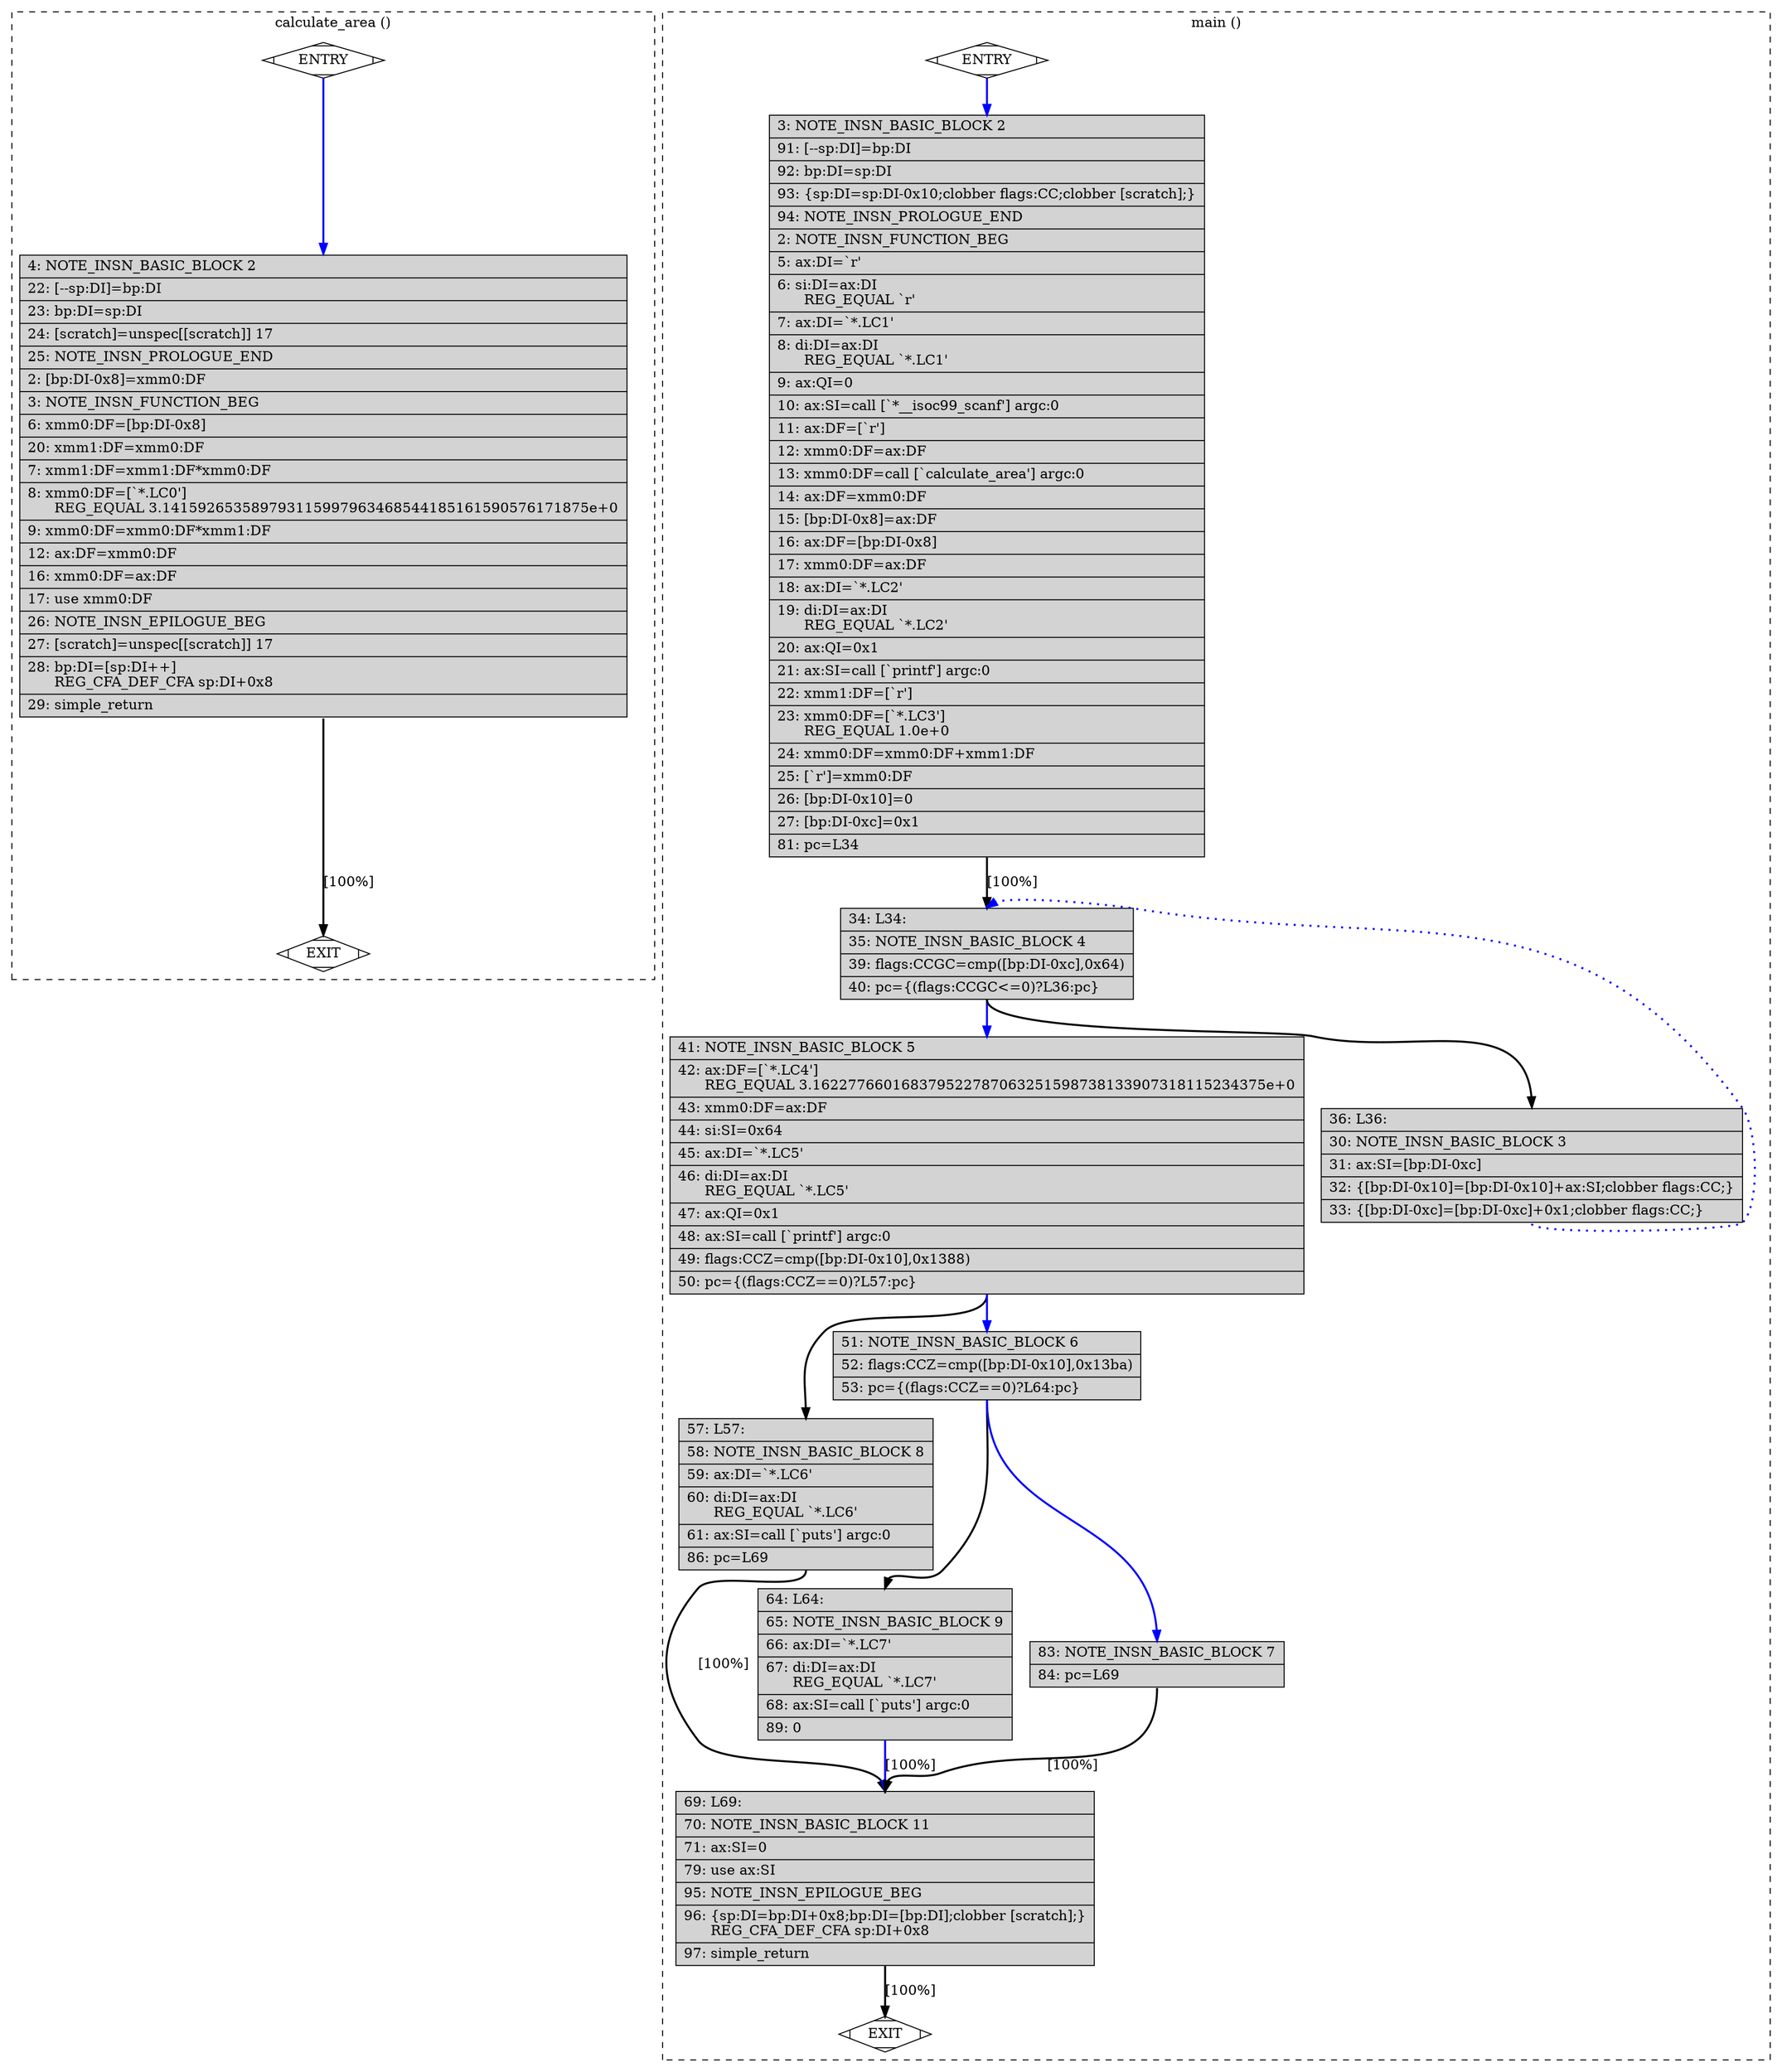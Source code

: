 digraph "a-test.c.302r.pro_and_epilogue" {
overlap=false;
subgraph "cluster_calculate_area" {
	style="dashed";
	color="black";
	label="calculate_area ()";
	fn_0_basic_block_0 [shape=Mdiamond,style=filled,fillcolor=white,label="ENTRY"];

	fn_0_basic_block_2 [shape=record,style=filled,fillcolor=lightgrey,label="{\ \ \ \ 4:\ NOTE_INSN_BASIC_BLOCK\ 2\l\
|\ \ \ 22:\ [--sp:DI]=bp:DI\l\
|\ \ \ 23:\ bp:DI=sp:DI\l\
|\ \ \ 24:\ [scratch]=unspec[[scratch]]\ 17\l\
|\ \ \ 25:\ NOTE_INSN_PROLOGUE_END\l\
|\ \ \ \ 2:\ [bp:DI-0x8]=xmm0:DF\l\
|\ \ \ \ 3:\ NOTE_INSN_FUNCTION_BEG\l\
|\ \ \ \ 6:\ xmm0:DF=[bp:DI-0x8]\l\
|\ \ \ 20:\ xmm1:DF=xmm0:DF\l\
|\ \ \ \ 7:\ xmm1:DF=xmm1:DF*xmm0:DF\l\
|\ \ \ \ 8:\ xmm0:DF=[`*.LC0']\l\
\ \ \ \ \ \ REG_EQUAL\ 3.141592653589793115997963468544185161590576171875e+0\l\
|\ \ \ \ 9:\ xmm0:DF=xmm0:DF*xmm1:DF\l\
|\ \ \ 12:\ ax:DF=xmm0:DF\l\
|\ \ \ 16:\ xmm0:DF=ax:DF\l\
|\ \ \ 17:\ use\ xmm0:DF\l\
|\ \ \ 26:\ NOTE_INSN_EPILOGUE_BEG\l\
|\ \ \ 27:\ [scratch]=unspec[[scratch]]\ 17\l\
|\ \ \ 28:\ bp:DI=[sp:DI++]\l\
\ \ \ \ \ \ REG_CFA_DEF_CFA\ sp:DI+0x8\l\
|\ \ \ 29:\ simple_return\l\
}"];

	fn_0_basic_block_1 [shape=Mdiamond,style=filled,fillcolor=white,label="EXIT"];

	fn_0_basic_block_0:s -> fn_0_basic_block_2:n [style="solid,bold",color=blue,weight=100,constraint=true];
	fn_0_basic_block_2:s -> fn_0_basic_block_1:n [style="solid,bold",color=black,weight=10,constraint=true,label="[100%]"];
	fn_0_basic_block_0:s -> fn_0_basic_block_1:n [style="invis",constraint=true];
}
subgraph "cluster_main" {
	style="dashed";
	color="black";
	label="main ()";
	fn_1_basic_block_0 [shape=Mdiamond,style=filled,fillcolor=white,label="ENTRY"];

	fn_1_basic_block_2 [shape=record,style=filled,fillcolor=lightgrey,label="{\ \ \ \ 3:\ NOTE_INSN_BASIC_BLOCK\ 2\l\
|\ \ \ 91:\ [--sp:DI]=bp:DI\l\
|\ \ \ 92:\ bp:DI=sp:DI\l\
|\ \ \ 93:\ \{sp:DI=sp:DI-0x10;clobber\ flags:CC;clobber\ [scratch];\}\l\
|\ \ \ 94:\ NOTE_INSN_PROLOGUE_END\l\
|\ \ \ \ 2:\ NOTE_INSN_FUNCTION_BEG\l\
|\ \ \ \ 5:\ ax:DI=`r'\l\
|\ \ \ \ 6:\ si:DI=ax:DI\l\
\ \ \ \ \ \ REG_EQUAL\ `r'\l\
|\ \ \ \ 7:\ ax:DI=`*.LC1'\l\
|\ \ \ \ 8:\ di:DI=ax:DI\l\
\ \ \ \ \ \ REG_EQUAL\ `*.LC1'\l\
|\ \ \ \ 9:\ ax:QI=0\l\
|\ \ \ 10:\ ax:SI=call\ [`*__isoc99_scanf']\ argc:0\l\
|\ \ \ 11:\ ax:DF=[`r']\l\
|\ \ \ 12:\ xmm0:DF=ax:DF\l\
|\ \ \ 13:\ xmm0:DF=call\ [`calculate_area']\ argc:0\l\
|\ \ \ 14:\ ax:DF=xmm0:DF\l\
|\ \ \ 15:\ [bp:DI-0x8]=ax:DF\l\
|\ \ \ 16:\ ax:DF=[bp:DI-0x8]\l\
|\ \ \ 17:\ xmm0:DF=ax:DF\l\
|\ \ \ 18:\ ax:DI=`*.LC2'\l\
|\ \ \ 19:\ di:DI=ax:DI\l\
\ \ \ \ \ \ REG_EQUAL\ `*.LC2'\l\
|\ \ \ 20:\ ax:QI=0x1\l\
|\ \ \ 21:\ ax:SI=call\ [`printf']\ argc:0\l\
|\ \ \ 22:\ xmm1:DF=[`r']\l\
|\ \ \ 23:\ xmm0:DF=[`*.LC3']\l\
\ \ \ \ \ \ REG_EQUAL\ 1.0e+0\l\
|\ \ \ 24:\ xmm0:DF=xmm0:DF+xmm1:DF\l\
|\ \ \ 25:\ [`r']=xmm0:DF\l\
|\ \ \ 26:\ [bp:DI-0x10]=0\l\
|\ \ \ 27:\ [bp:DI-0xc]=0x1\l\
|\ \ \ 81:\ pc=L34\l\
}"];

	fn_1_basic_block_4 [shape=record,style=filled,fillcolor=lightgrey,label="{\ \ \ 34:\ L34:\l\
|\ \ \ 35:\ NOTE_INSN_BASIC_BLOCK\ 4\l\
|\ \ \ 39:\ flags:CCGC=cmp([bp:DI-0xc],0x64)\l\
|\ \ \ 40:\ pc=\{(flags:CCGC\<=0)?L36:pc\}\l\
}"];

	fn_1_basic_block_5 [shape=record,style=filled,fillcolor=lightgrey,label="{\ \ \ 41:\ NOTE_INSN_BASIC_BLOCK\ 5\l\
|\ \ \ 42:\ ax:DF=[`*.LC4']\l\
\ \ \ \ \ \ REG_EQUAL\ 3.162277660168379522787063251598738133907318115234375e+0\l\
|\ \ \ 43:\ xmm0:DF=ax:DF\l\
|\ \ \ 44:\ si:SI=0x64\l\
|\ \ \ 45:\ ax:DI=`*.LC5'\l\
|\ \ \ 46:\ di:DI=ax:DI\l\
\ \ \ \ \ \ REG_EQUAL\ `*.LC5'\l\
|\ \ \ 47:\ ax:QI=0x1\l\
|\ \ \ 48:\ ax:SI=call\ [`printf']\ argc:0\l\
|\ \ \ 49:\ flags:CCZ=cmp([bp:DI-0x10],0x1388)\l\
|\ \ \ 50:\ pc=\{(flags:CCZ==0)?L57:pc\}\l\
}"];

	fn_1_basic_block_8 [shape=record,style=filled,fillcolor=lightgrey,label="{\ \ \ 57:\ L57:\l\
|\ \ \ 58:\ NOTE_INSN_BASIC_BLOCK\ 8\l\
|\ \ \ 59:\ ax:DI=`*.LC6'\l\
|\ \ \ 60:\ di:DI=ax:DI\l\
\ \ \ \ \ \ REG_EQUAL\ `*.LC6'\l\
|\ \ \ 61:\ ax:SI=call\ [`puts']\ argc:0\l\
|\ \ \ 86:\ pc=L69\l\
}"];

	fn_1_basic_block_6 [shape=record,style=filled,fillcolor=lightgrey,label="{\ \ \ 51:\ NOTE_INSN_BASIC_BLOCK\ 6\l\
|\ \ \ 52:\ flags:CCZ=cmp([bp:DI-0x10],0x13ba)\l\
|\ \ \ 53:\ pc=\{(flags:CCZ==0)?L64:pc\}\l\
}"];

	fn_1_basic_block_9 [shape=record,style=filled,fillcolor=lightgrey,label="{\ \ \ 64:\ L64:\l\
|\ \ \ 65:\ NOTE_INSN_BASIC_BLOCK\ 9\l\
|\ \ \ 66:\ ax:DI=`*.LC7'\l\
|\ \ \ 67:\ di:DI=ax:DI\l\
\ \ \ \ \ \ REG_EQUAL\ `*.LC7'\l\
|\ \ \ 68:\ ax:SI=call\ [`puts']\ argc:0\l\
|\ \ \ 89:\ 0\l\
}"];

	fn_1_basic_block_7 [shape=record,style=filled,fillcolor=lightgrey,label="{\ \ \ 83:\ NOTE_INSN_BASIC_BLOCK\ 7\l\
|\ \ \ 84:\ pc=L69\l\
}"];

	fn_1_basic_block_11 [shape=record,style=filled,fillcolor=lightgrey,label="{\ \ \ 69:\ L69:\l\
|\ \ \ 70:\ NOTE_INSN_BASIC_BLOCK\ 11\l\
|\ \ \ 71:\ ax:SI=0\l\
|\ \ \ 79:\ use\ ax:SI\l\
|\ \ \ 95:\ NOTE_INSN_EPILOGUE_BEG\l\
|\ \ \ 96:\ \{sp:DI=bp:DI+0x8;bp:DI=[bp:DI];clobber\ [scratch];\}\l\
\ \ \ \ \ \ REG_CFA_DEF_CFA\ sp:DI+0x8\l\
|\ \ \ 97:\ simple_return\l\
}"];

	fn_1_basic_block_3 [shape=record,style=filled,fillcolor=lightgrey,label="{\ \ \ 36:\ L36:\l\
|\ \ \ 30:\ NOTE_INSN_BASIC_BLOCK\ 3\l\
|\ \ \ 31:\ ax:SI=[bp:DI-0xc]\l\
|\ \ \ 32:\ \{[bp:DI-0x10]=[bp:DI-0x10]+ax:SI;clobber\ flags:CC;\}\l\
|\ \ \ 33:\ \{[bp:DI-0xc]=[bp:DI-0xc]+0x1;clobber\ flags:CC;\}\l\
}"];

	fn_1_basic_block_1 [shape=Mdiamond,style=filled,fillcolor=white,label="EXIT"];

	fn_1_basic_block_0:s -> fn_1_basic_block_2:n [style="solid,bold",color=blue,weight=100,constraint=true];
	fn_1_basic_block_2:s -> fn_1_basic_block_4:n [style="solid,bold",color=black,weight=10,constraint=true,label="[100%]"];
	fn_1_basic_block_3:s -> fn_1_basic_block_4:n [style="dotted,bold",color=blue,weight=10,constraint=false];
	fn_1_basic_block_4:s -> fn_1_basic_block_3:n [style="solid,bold",color=black,weight=10,constraint=true];
	fn_1_basic_block_4:s -> fn_1_basic_block_5:n [style="solid,bold",color=blue,weight=100,constraint=true];
	fn_1_basic_block_5:s -> fn_1_basic_block_6:n [style="solid,bold",color=blue,weight=100,constraint=true];
	fn_1_basic_block_5:s -> fn_1_basic_block_8:n [style="solid,bold",color=black,weight=10,constraint=true];
	fn_1_basic_block_6:s -> fn_1_basic_block_7:n [style="solid,bold",color=blue,weight=100,constraint=true];
	fn_1_basic_block_6:s -> fn_1_basic_block_9:n [style="solid,bold",color=black,weight=10,constraint=true];
	fn_1_basic_block_7:s -> fn_1_basic_block_11:n [style="solid,bold",color=black,weight=10,constraint=true,label="[100%]"];
	fn_1_basic_block_8:s -> fn_1_basic_block_11:n [style="solid,bold",color=black,weight=10,constraint=true,label="[100%]"];
	fn_1_basic_block_9:s -> fn_1_basic_block_11:n [style="solid,bold",color=blue,weight=100,constraint=true,label="[100%]"];
	fn_1_basic_block_11:s -> fn_1_basic_block_1:n [style="solid,bold",color=black,weight=10,constraint=true,label="[100%]"];
	fn_1_basic_block_0:s -> fn_1_basic_block_1:n [style="invis",constraint=true];
}
}
